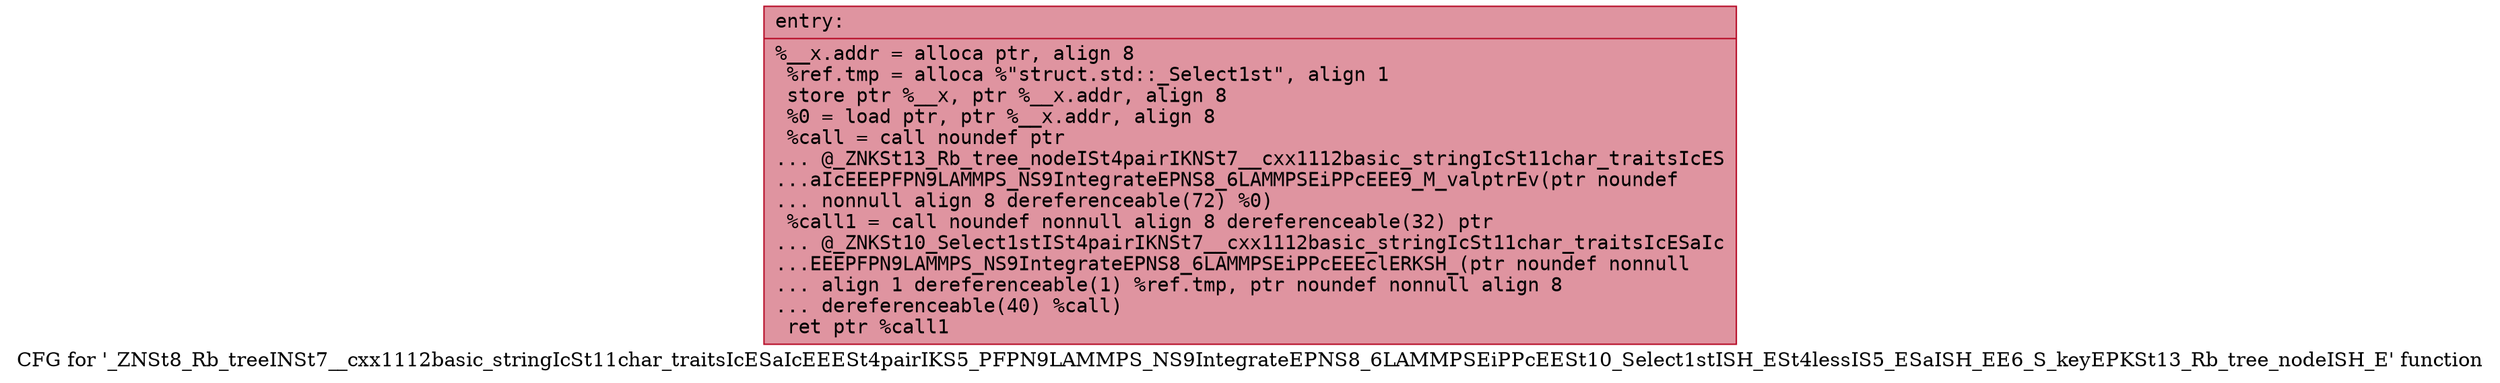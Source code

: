 digraph "CFG for '_ZNSt8_Rb_treeINSt7__cxx1112basic_stringIcSt11char_traitsIcESaIcEEESt4pairIKS5_PFPN9LAMMPS_NS9IntegrateEPNS8_6LAMMPSEiPPcEESt10_Select1stISH_ESt4lessIS5_ESaISH_EE6_S_keyEPKSt13_Rb_tree_nodeISH_E' function" {
	label="CFG for '_ZNSt8_Rb_treeINSt7__cxx1112basic_stringIcSt11char_traitsIcESaIcEEESt4pairIKS5_PFPN9LAMMPS_NS9IntegrateEPNS8_6LAMMPSEiPPcEESt10_Select1stISH_ESt4lessIS5_ESaISH_EE6_S_keyEPKSt13_Rb_tree_nodeISH_E' function";

	Node0x55ee271d3750 [shape=record,color="#b70d28ff", style=filled, fillcolor="#b70d2870" fontname="Courier",label="{entry:\l|  %__x.addr = alloca ptr, align 8\l  %ref.tmp = alloca %\"struct.std::_Select1st\", align 1\l  store ptr %__x, ptr %__x.addr, align 8\l  %0 = load ptr, ptr %__x.addr, align 8\l  %call = call noundef ptr\l... @_ZNKSt13_Rb_tree_nodeISt4pairIKNSt7__cxx1112basic_stringIcSt11char_traitsIcES\l...aIcEEEPFPN9LAMMPS_NS9IntegrateEPNS8_6LAMMPSEiPPcEEE9_M_valptrEv(ptr noundef\l... nonnull align 8 dereferenceable(72) %0)\l  %call1 = call noundef nonnull align 8 dereferenceable(32) ptr\l... @_ZNKSt10_Select1stISt4pairIKNSt7__cxx1112basic_stringIcSt11char_traitsIcESaIc\l...EEEPFPN9LAMMPS_NS9IntegrateEPNS8_6LAMMPSEiPPcEEEclERKSH_(ptr noundef nonnull\l... align 1 dereferenceable(1) %ref.tmp, ptr noundef nonnull align 8\l... dereferenceable(40) %call)\l  ret ptr %call1\l}"];
}
